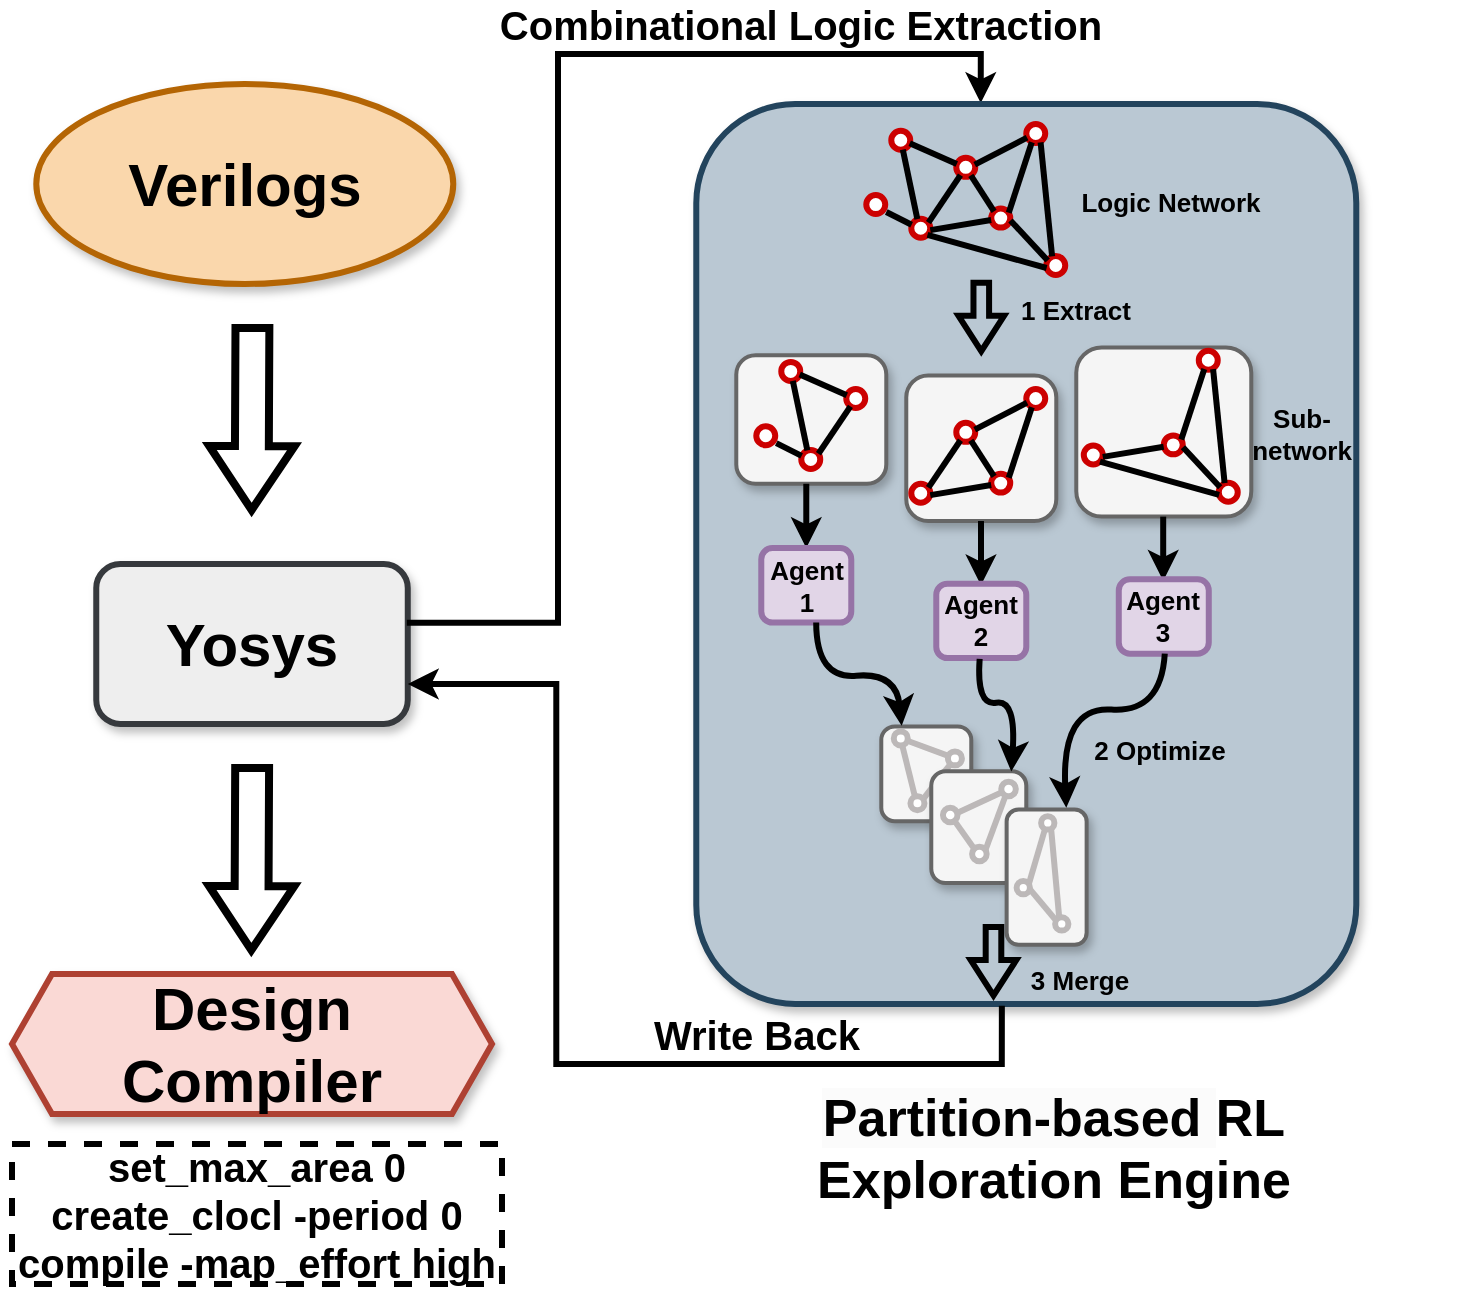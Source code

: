<mxfile version="24.6.2" type="github">
  <diagram name="第 1 页" id="HAvIKgZ25yOHQbioZGKh">
    <mxGraphModel dx="1263" dy="1622" grid="1" gridSize="10" guides="1" tooltips="1" connect="1" arrows="1" fold="1" page="1" pageScale="1" pageWidth="800" pageHeight="800" math="0" shadow="0">
      <root>
        <mxCell id="0" />
        <mxCell id="1" parent="0" />
        <mxCell id="fzru5klA7RKhJBc94vuA-1" value="&lt;font face=&quot;Helvetica&quot; size=&quot;1&quot; style=&quot;&quot;&gt;&lt;b style=&quot;font-size: 30px;&quot;&gt;Verilogs&lt;/b&gt;&lt;/font&gt;" style="ellipse;whiteSpace=wrap;html=1;fillColor=#fad7ac;strokeColor=#b46504;strokeWidth=3;shadow=1;" parent="1" vertex="1">
          <mxGeometry x="76.14" y="-675" width="208.5" height="100" as="geometry" />
        </mxCell>
        <mxCell id="fzru5klA7RKhJBc94vuA-6" value="&lt;font face=&quot;Helvetica&quot; size=&quot;1&quot;&gt;&lt;b style=&quot;font-size: 30px;&quot;&gt;Design Compiler&lt;/b&gt;&lt;/font&gt;" style="shape=hexagon;perimeter=hexagonPerimeter2;whiteSpace=wrap;html=1;fixedSize=1;strokeColor=#ae4132;fillColor=#fad9d5;strokeWidth=3;shadow=1;" parent="1" vertex="1">
          <mxGeometry x="64" y="-230" width="240" height="70" as="geometry" />
        </mxCell>
        <mxCell id="fzru5klA7RKhJBc94vuA-12" value="&lt;font face=&quot;Helvetica&quot; style=&quot;font-size: 20px;&quot;&gt;&lt;b style=&quot;&quot;&gt;set_max_area 0&lt;br&gt;create_clocl -period 0&lt;br&gt;compile -map_effort high&lt;/b&gt;&lt;/font&gt;" style="rounded=0;whiteSpace=wrap;html=1;dashed=1;perimeterSpacing=3;strokeWidth=3;" parent="1" vertex="1">
          <mxGeometry x="64.0" y="-145" width="245" height="70" as="geometry" />
        </mxCell>
        <mxCell id="-el-lTCZ7dYY3-WtjOfP-2" value="&lt;font size=&quot;1&quot; style=&quot;&quot;&gt;&lt;b style=&quot;font-size: 30px;&quot;&gt;Yosys&lt;/b&gt;&lt;/font&gt;" style="rounded=1;whiteSpace=wrap;html=1;fillColor=#eeeeee;strokeColor=#36393d;strokeWidth=3;shadow=1;" vertex="1" parent="1">
          <mxGeometry x="106.13" y="-435" width="155.75" height="80" as="geometry" />
        </mxCell>
        <mxCell id="-el-lTCZ7dYY3-WtjOfP-4" value="" style="shape=flexArrow;endArrow=classic;html=1;rounded=0;strokeWidth=4;endWidth=21.684;endSize=9.308;width=13.939;" edge="1" parent="1">
          <mxGeometry width="50" height="50" relative="1" as="geometry">
            <mxPoint x="184.22" y="-555" as="sourcePoint" />
            <mxPoint x="183.8" y="-460" as="targetPoint" />
          </mxGeometry>
        </mxCell>
        <mxCell id="-el-lTCZ7dYY3-WtjOfP-5" value="" style="shape=flexArrow;endArrow=classic;html=1;rounded=0;strokeWidth=4;endWidth=21.684;endSize=9.308;width=13.939;" edge="1" parent="1">
          <mxGeometry width="50" height="50" relative="1" as="geometry">
            <mxPoint x="184.08" y="-335" as="sourcePoint" />
            <mxPoint x="183.66" y="-240" as="targetPoint" />
          </mxGeometry>
        </mxCell>
        <mxCell id="-el-lTCZ7dYY3-WtjOfP-6" value="" style="endArrow=classic;html=1;rounded=0;strokeWidth=3;entryX=0.431;entryY=-0.001;entryDx=0;entryDy=0;entryPerimeter=0;edgeStyle=orthogonalEdgeStyle;exitX=0.997;exitY=0.367;exitDx=0;exitDy=0;exitPerimeter=0;" edge="1" parent="1" source="-el-lTCZ7dYY3-WtjOfP-2" target="-el-lTCZ7dYY3-WtjOfP-271">
          <mxGeometry width="50" height="50" relative="1" as="geometry">
            <mxPoint x="266.14" y="-405" as="sourcePoint" />
            <mxPoint x="336.14" y="-565" as="targetPoint" />
            <Array as="points">
              <mxPoint x="337" y="-406" />
              <mxPoint x="337" y="-690" />
              <mxPoint x="548" y="-690" />
            </Array>
          </mxGeometry>
        </mxCell>
        <mxCell id="-el-lTCZ7dYY3-WtjOfP-181" value="" style="group" vertex="1" connectable="0" parent="1">
          <mxGeometry x="426.14" y="-655" width="370" height="440" as="geometry" />
        </mxCell>
        <mxCell id="-el-lTCZ7dYY3-WtjOfP-271" value="" style="rounded=1;whiteSpace=wrap;html=1;fillColor=#bac8d3;strokeColor=#23445d;strokeWidth=3;shadow=1;" vertex="1" parent="-el-lTCZ7dYY3-WtjOfP-181">
          <mxGeometry x="-20" y="-10" width="330" height="450" as="geometry" />
        </mxCell>
        <mxCell id="-el-lTCZ7dYY3-WtjOfP-182" value="" style="rounded=1;whiteSpace=wrap;html=1;fillColor=#f5f5f5;fontColor=#333333;strokeColor=#666666;strokeWidth=2;shadow=1;" vertex="1" parent="-el-lTCZ7dYY3-WtjOfP-181">
          <mxGeometry x="170" y="111.692" width="87.5" height="84.615" as="geometry" />
        </mxCell>
        <mxCell id="-el-lTCZ7dYY3-WtjOfP-183" value="" style="rounded=1;whiteSpace=wrap;html=1;fillColor=#f5f5f5;fontColor=#333333;strokeColor=#666666;strokeWidth=2;shadow=1;" vertex="1" parent="-el-lTCZ7dYY3-WtjOfP-181">
          <mxGeometry x="85" y="125.738" width="75" height="72.769" as="geometry" />
        </mxCell>
        <mxCell id="-el-lTCZ7dYY3-WtjOfP-184" value="" style="rounded=1;whiteSpace=wrap;html=1;fillColor=#f5f5f5;fontColor=#333333;strokeColor=#666666;strokeWidth=2;shadow=1;" vertex="1" parent="-el-lTCZ7dYY3-WtjOfP-181">
          <mxGeometry y="115.585" width="75" height="64.308" as="geometry" />
        </mxCell>
        <mxCell id="-el-lTCZ7dYY3-WtjOfP-185" value="" style="ellipse;whiteSpace=wrap;html=1;aspect=fixed;strokeColor=#CC0000;strokeWidth=3;" vertex="1" parent="-el-lTCZ7dYY3-WtjOfP-181">
          <mxGeometry x="77.5" y="3.385" width="9.477" height="9.477" as="geometry" />
        </mxCell>
        <mxCell id="-el-lTCZ7dYY3-WtjOfP-186" value="" style="ellipse;whiteSpace=wrap;html=1;aspect=fixed;strokeColor=#CC0000;strokeWidth=3;" vertex="1" parent="-el-lTCZ7dYY3-WtjOfP-181">
          <mxGeometry x="87.5" y="47.385" width="9.477" height="9.477" as="geometry" />
        </mxCell>
        <mxCell id="-el-lTCZ7dYY3-WtjOfP-187" value="" style="ellipse;whiteSpace=wrap;html=1;aspect=fixed;strokeColor=#CC0000;strokeWidth=3;" vertex="1" parent="-el-lTCZ7dYY3-WtjOfP-181">
          <mxGeometry x="110.0" y="16.923" width="9.477" height="9.477" as="geometry" />
        </mxCell>
        <mxCell id="-el-lTCZ7dYY3-WtjOfP-188" value="" style="ellipse;whiteSpace=wrap;html=1;aspect=fixed;strokeColor=#CC0000;strokeWidth=3;" vertex="1" parent="-el-lTCZ7dYY3-WtjOfP-181">
          <mxGeometry x="127.5" y="42.308" width="9.477" height="9.477" as="geometry" />
        </mxCell>
        <mxCell id="-el-lTCZ7dYY3-WtjOfP-189" value="" style="ellipse;whiteSpace=wrap;html=1;aspect=fixed;strokeColor=#CC0000;strokeWidth=3;" vertex="1" parent="-el-lTCZ7dYY3-WtjOfP-181">
          <mxGeometry x="145.0" width="9.477" height="9.477" as="geometry" />
        </mxCell>
        <mxCell id="-el-lTCZ7dYY3-WtjOfP-190" value="" style="ellipse;whiteSpace=wrap;html=1;aspect=fixed;strokeColor=#CC0000;strokeWidth=3;" vertex="1" parent="-el-lTCZ7dYY3-WtjOfP-181">
          <mxGeometry x="155" y="66" width="9.477" height="9.477" as="geometry" />
        </mxCell>
        <mxCell id="-el-lTCZ7dYY3-WtjOfP-191" value="" style="ellipse;whiteSpace=wrap;html=1;aspect=fixed;strokeColor=#CC0000;strokeWidth=3;" vertex="1" parent="-el-lTCZ7dYY3-WtjOfP-181">
          <mxGeometry x="65.0" y="35.538" width="9.477" height="9.477" as="geometry" />
        </mxCell>
        <mxCell id="-el-lTCZ7dYY3-WtjOfP-192" value="" style="endArrow=none;html=1;rounded=0;strokeWidth=3;exitX=0.017;exitY=0.313;exitDx=0;exitDy=0;exitPerimeter=0;" edge="1" parent="-el-lTCZ7dYY3-WtjOfP-181" source="-el-lTCZ7dYY3-WtjOfP-186">
          <mxGeometry width="50" height="50" relative="1" as="geometry">
            <mxPoint x="62.5" y="60.923" as="sourcePoint" />
            <mxPoint x="75" y="44" as="targetPoint" />
          </mxGeometry>
        </mxCell>
        <mxCell id="-el-lTCZ7dYY3-WtjOfP-193" value="" style="endArrow=none;html=1;rounded=0;strokeWidth=3;exitX=0.321;exitY=0.022;exitDx=0;exitDy=0;exitPerimeter=0;entryX=0.609;entryY=1;entryDx=0;entryDy=0;entryPerimeter=0;" edge="1" parent="-el-lTCZ7dYY3-WtjOfP-181" source="-el-lTCZ7dYY3-WtjOfP-186" target="-el-lTCZ7dYY3-WtjOfP-185">
          <mxGeometry width="50" height="50" relative="1" as="geometry">
            <mxPoint x="95.25" y="24.708" as="sourcePoint" />
            <mxPoint x="82.5" y="16.923" as="targetPoint" />
          </mxGeometry>
        </mxCell>
        <mxCell id="-el-lTCZ7dYY3-WtjOfP-194" value="" style="endArrow=none;html=1;rounded=0;strokeWidth=3;exitX=0.027;exitY=0.324;exitDx=0;exitDy=0;exitPerimeter=0;entryX=0.974;entryY=0.663;entryDx=0;entryDy=0;entryPerimeter=0;" edge="1" parent="-el-lTCZ7dYY3-WtjOfP-181" source="-el-lTCZ7dYY3-WtjOfP-187" target="-el-lTCZ7dYY3-WtjOfP-185">
          <mxGeometry width="50" height="50" relative="1" as="geometry">
            <mxPoint x="100.25" y="21.323" as="sourcePoint" />
            <mxPoint x="87.5" y="13.538" as="targetPoint" />
          </mxGeometry>
        </mxCell>
        <mxCell id="-el-lTCZ7dYY3-WtjOfP-195" value="" style="endArrow=none;html=1;rounded=0;strokeWidth=3;exitX=0.906;exitY=0.204;exitDx=0;exitDy=0;exitPerimeter=0;" edge="1" parent="-el-lTCZ7dYY3-WtjOfP-181" source="-el-lTCZ7dYY3-WtjOfP-186" target="-el-lTCZ7dYY3-WtjOfP-187">
          <mxGeometry width="50" height="50" relative="1" as="geometry">
            <mxPoint x="92.75" y="58.554" as="sourcePoint" />
            <mxPoint x="80.0" y="50.769" as="targetPoint" />
          </mxGeometry>
        </mxCell>
        <mxCell id="-el-lTCZ7dYY3-WtjOfP-196" value="" style="endArrow=none;html=1;rounded=0;strokeWidth=3;exitX=1.003;exitY=0.597;exitDx=0;exitDy=0;exitPerimeter=0;entryX=-0.006;entryY=0.597;entryDx=0;entryDy=0;entryPerimeter=0;" edge="1" parent="-el-lTCZ7dYY3-WtjOfP-181" source="-el-lTCZ7dYY3-WtjOfP-186" target="-el-lTCZ7dYY3-WtjOfP-188">
          <mxGeometry width="50" height="50" relative="1" as="geometry">
            <mxPoint x="99.0" y="53.477" as="sourcePoint" />
            <mxPoint x="114.0" y="32.154" as="targetPoint" />
          </mxGeometry>
        </mxCell>
        <mxCell id="-el-lTCZ7dYY3-WtjOfP-197" value="" style="endArrow=none;html=1;rounded=0;strokeWidth=3;entryX=0;entryY=0;entryDx=0;entryDy=0;" edge="1" parent="-el-lTCZ7dYY3-WtjOfP-181" source="-el-lTCZ7dYY3-WtjOfP-187" target="-el-lTCZ7dYY3-WtjOfP-188">
          <mxGeometry width="50" height="50" relative="1" as="geometry">
            <mxPoint x="100" y="58.892" as="sourcePoint" />
            <mxPoint x="130.5" y="55.846" as="targetPoint" />
          </mxGeometry>
        </mxCell>
        <mxCell id="-el-lTCZ7dYY3-WtjOfP-198" value="" style="endArrow=none;html=1;rounded=0;strokeWidth=3;exitX=0.975;exitY=0.358;exitDx=0;exitDy=0;exitPerimeter=0;entryX=0.04;entryY=0.72;entryDx=0;entryDy=0;entryPerimeter=0;" edge="1" parent="-el-lTCZ7dYY3-WtjOfP-181" source="-el-lTCZ7dYY3-WtjOfP-187" target="-el-lTCZ7dYY3-WtjOfP-189">
          <mxGeometry width="50" height="50" relative="1" as="geometry">
            <mxPoint x="99.0" y="53.477" as="sourcePoint" />
            <mxPoint x="114.0" y="32.154" as="targetPoint" />
          </mxGeometry>
        </mxCell>
        <mxCell id="-el-lTCZ7dYY3-WtjOfP-199" value="" style="endArrow=none;html=1;rounded=0;strokeWidth=3;entryX=0.923;entryY=0.216;entryDx=0;entryDy=0;exitX=0.292;exitY=0.963;exitDx=0;exitDy=0;exitPerimeter=0;entryPerimeter=0;" edge="1" parent="-el-lTCZ7dYY3-WtjOfP-181" source="-el-lTCZ7dYY3-WtjOfP-189" target="-el-lTCZ7dYY3-WtjOfP-188">
          <mxGeometry width="50" height="50" relative="1" as="geometry">
            <mxPoint x="120.75" y="32.154" as="sourcePoint" />
            <mxPoint x="131.5" y="47.723" as="targetPoint" />
          </mxGeometry>
        </mxCell>
        <mxCell id="-el-lTCZ7dYY3-WtjOfP-200" value="" style="endArrow=none;html=1;rounded=0;strokeWidth=3;exitX=1.012;exitY=0.625;exitDx=0;exitDy=0;exitPerimeter=0;entryX=0.073;entryY=0.237;entryDx=0;entryDy=0;entryPerimeter=0;" edge="1" parent="-el-lTCZ7dYY3-WtjOfP-181" source="-el-lTCZ7dYY3-WtjOfP-188" target="-el-lTCZ7dYY3-WtjOfP-190">
          <mxGeometry width="50" height="50" relative="1" as="geometry">
            <mxPoint x="120.75" y="32.154" as="sourcePoint" />
            <mxPoint x="162.5" y="64.308" as="targetPoint" />
          </mxGeometry>
        </mxCell>
        <mxCell id="-el-lTCZ7dYY3-WtjOfP-201" value="" style="endArrow=none;html=1;rounded=0;strokeWidth=3;entryX=0.308;entryY=0.021;entryDx=0;entryDy=0;exitX=0.755;exitY=0.968;exitDx=0;exitDy=0;exitPerimeter=0;entryPerimeter=0;" edge="1" parent="-el-lTCZ7dYY3-WtjOfP-181" source="-el-lTCZ7dYY3-WtjOfP-189" target="-el-lTCZ7dYY3-WtjOfP-190">
          <mxGeometry width="50" height="50" relative="1" as="geometry">
            <mxPoint x="150.5" y="16.585" as="sourcePoint" />
            <mxPoint x="139.25" y="48.738" as="targetPoint" />
          </mxGeometry>
        </mxCell>
        <mxCell id="-el-lTCZ7dYY3-WtjOfP-202" value="" style="ellipse;whiteSpace=wrap;html=1;aspect=fixed;strokeColor=#CC0000;strokeWidth=3;" vertex="1" parent="-el-lTCZ7dYY3-WtjOfP-181">
          <mxGeometry x="22.5" y="118.969" width="9.477" height="9.477" as="geometry" />
        </mxCell>
        <mxCell id="-el-lTCZ7dYY3-WtjOfP-203" value="" style="ellipse;whiteSpace=wrap;html=1;aspect=fixed;strokeColor=#CC0000;strokeWidth=3;" vertex="1" parent="-el-lTCZ7dYY3-WtjOfP-181">
          <mxGeometry x="32.5" y="162.969" width="9.477" height="9.477" as="geometry" />
        </mxCell>
        <mxCell id="-el-lTCZ7dYY3-WtjOfP-204" value="" style="ellipse;whiteSpace=wrap;html=1;aspect=fixed;strokeColor=#CC0000;strokeWidth=3;" vertex="1" parent="-el-lTCZ7dYY3-WtjOfP-181">
          <mxGeometry x="55.0" y="132.508" width="9.477" height="9.477" as="geometry" />
        </mxCell>
        <mxCell id="-el-lTCZ7dYY3-WtjOfP-205" value="" style="ellipse;whiteSpace=wrap;html=1;aspect=fixed;strokeColor=#CC0000;strokeWidth=3;" vertex="1" parent="-el-lTCZ7dYY3-WtjOfP-181">
          <mxGeometry x="10.0" y="151.123" width="9.477" height="9.477" as="geometry" />
        </mxCell>
        <mxCell id="-el-lTCZ7dYY3-WtjOfP-206" value="" style="endArrow=none;html=1;rounded=0;strokeWidth=3;exitX=0.017;exitY=0.313;exitDx=0;exitDy=0;exitPerimeter=0;" edge="1" parent="-el-lTCZ7dYY3-WtjOfP-181" source="-el-lTCZ7dYY3-WtjOfP-203">
          <mxGeometry width="50" height="50" relative="1" as="geometry">
            <mxPoint x="7.5" y="176.508" as="sourcePoint" />
            <mxPoint x="20.0" y="159.585" as="targetPoint" />
          </mxGeometry>
        </mxCell>
        <mxCell id="-el-lTCZ7dYY3-WtjOfP-207" value="" style="endArrow=none;html=1;rounded=0;strokeWidth=3;exitX=0.321;exitY=0.022;exitDx=0;exitDy=0;exitPerimeter=0;entryX=0.609;entryY=1;entryDx=0;entryDy=0;entryPerimeter=0;" edge="1" parent="-el-lTCZ7dYY3-WtjOfP-181" source="-el-lTCZ7dYY3-WtjOfP-203" target="-el-lTCZ7dYY3-WtjOfP-202">
          <mxGeometry width="50" height="50" relative="1" as="geometry">
            <mxPoint x="40.25" y="140.292" as="sourcePoint" />
            <mxPoint x="27.5" y="132.508" as="targetPoint" />
          </mxGeometry>
        </mxCell>
        <mxCell id="-el-lTCZ7dYY3-WtjOfP-208" value="" style="endArrow=none;html=1;rounded=0;strokeWidth=3;exitX=0.027;exitY=0.324;exitDx=0;exitDy=0;exitPerimeter=0;entryX=0.974;entryY=0.663;entryDx=0;entryDy=0;entryPerimeter=0;" edge="1" parent="-el-lTCZ7dYY3-WtjOfP-181" source="-el-lTCZ7dYY3-WtjOfP-204" target="-el-lTCZ7dYY3-WtjOfP-202">
          <mxGeometry width="50" height="50" relative="1" as="geometry">
            <mxPoint x="45.25" y="136.908" as="sourcePoint" />
            <mxPoint x="32.5" y="129.123" as="targetPoint" />
          </mxGeometry>
        </mxCell>
        <mxCell id="-el-lTCZ7dYY3-WtjOfP-209" value="" style="endArrow=none;html=1;rounded=0;strokeWidth=3;exitX=0.906;exitY=0.204;exitDx=0;exitDy=0;exitPerimeter=0;" edge="1" parent="-el-lTCZ7dYY3-WtjOfP-181" source="-el-lTCZ7dYY3-WtjOfP-203" target="-el-lTCZ7dYY3-WtjOfP-204">
          <mxGeometry width="50" height="50" relative="1" as="geometry">
            <mxPoint x="37.75" y="174.138" as="sourcePoint" />
            <mxPoint x="25" y="166.354" as="targetPoint" />
          </mxGeometry>
        </mxCell>
        <mxCell id="-el-lTCZ7dYY3-WtjOfP-210" value="" style="endArrow=none;html=1;rounded=0;strokeWidth=3;exitX=1;exitY=1;exitDx=0;exitDy=0;entryX=0.018;entryY=0.633;entryDx=0;entryDy=0;entryPerimeter=0;" edge="1" parent="-el-lTCZ7dYY3-WtjOfP-181" source="-el-lTCZ7dYY3-WtjOfP-186" target="-el-lTCZ7dYY3-WtjOfP-190">
          <mxGeometry width="50" height="50" relative="1" as="geometry">
            <mxPoint x="100" y="58.892" as="sourcePoint" />
            <mxPoint x="167.5" y="67.692" as="targetPoint" />
          </mxGeometry>
        </mxCell>
        <mxCell id="-el-lTCZ7dYY3-WtjOfP-211" value="" style="ellipse;whiteSpace=wrap;html=1;aspect=fixed;strokeColor=#CC0000;strokeWidth=3;" vertex="1" parent="-el-lTCZ7dYY3-WtjOfP-181">
          <mxGeometry x="87.5" y="179.892" width="9.477" height="9.477" as="geometry" />
        </mxCell>
        <mxCell id="-el-lTCZ7dYY3-WtjOfP-212" value="" style="ellipse;whiteSpace=wrap;html=1;aspect=fixed;strokeColor=#CC0000;strokeWidth=3;" vertex="1" parent="-el-lTCZ7dYY3-WtjOfP-181">
          <mxGeometry x="110.0" y="149.431" width="9.477" height="9.477" as="geometry" />
        </mxCell>
        <mxCell id="-el-lTCZ7dYY3-WtjOfP-213" value="" style="ellipse;whiteSpace=wrap;html=1;aspect=fixed;strokeColor=#CC0000;strokeWidth=3;" vertex="1" parent="-el-lTCZ7dYY3-WtjOfP-181">
          <mxGeometry x="127.5" y="174.815" width="9.477" height="9.477" as="geometry" />
        </mxCell>
        <mxCell id="-el-lTCZ7dYY3-WtjOfP-214" value="" style="ellipse;whiteSpace=wrap;html=1;aspect=fixed;strokeColor=#CC0000;strokeWidth=3;" vertex="1" parent="-el-lTCZ7dYY3-WtjOfP-181">
          <mxGeometry x="145.0" y="132.508" width="9.477" height="9.477" as="geometry" />
        </mxCell>
        <mxCell id="-el-lTCZ7dYY3-WtjOfP-215" value="" style="endArrow=none;html=1;rounded=0;strokeWidth=3;exitX=0.906;exitY=0.204;exitDx=0;exitDy=0;exitPerimeter=0;" edge="1" parent="-el-lTCZ7dYY3-WtjOfP-181" source="-el-lTCZ7dYY3-WtjOfP-211" target="-el-lTCZ7dYY3-WtjOfP-212">
          <mxGeometry width="50" height="50" relative="1" as="geometry">
            <mxPoint x="92.75" y="191.062" as="sourcePoint" />
            <mxPoint x="80.0" y="183.277" as="targetPoint" />
          </mxGeometry>
        </mxCell>
        <mxCell id="-el-lTCZ7dYY3-WtjOfP-216" value="" style="endArrow=none;html=1;rounded=0;strokeWidth=3;exitX=1.003;exitY=0.597;exitDx=0;exitDy=0;exitPerimeter=0;entryX=-0.006;entryY=0.597;entryDx=0;entryDy=0;entryPerimeter=0;" edge="1" parent="-el-lTCZ7dYY3-WtjOfP-181" source="-el-lTCZ7dYY3-WtjOfP-211" target="-el-lTCZ7dYY3-WtjOfP-213">
          <mxGeometry width="50" height="50" relative="1" as="geometry">
            <mxPoint x="99.0" y="185.985" as="sourcePoint" />
            <mxPoint x="114.0" y="164.662" as="targetPoint" />
          </mxGeometry>
        </mxCell>
        <mxCell id="-el-lTCZ7dYY3-WtjOfP-217" value="" style="endArrow=none;html=1;rounded=0;strokeWidth=3;entryX=0;entryY=0;entryDx=0;entryDy=0;" edge="1" parent="-el-lTCZ7dYY3-WtjOfP-181" source="-el-lTCZ7dYY3-WtjOfP-212" target="-el-lTCZ7dYY3-WtjOfP-213">
          <mxGeometry width="50" height="50" relative="1" as="geometry">
            <mxPoint x="100" y="191.4" as="sourcePoint" />
            <mxPoint x="130.5" y="188.354" as="targetPoint" />
          </mxGeometry>
        </mxCell>
        <mxCell id="-el-lTCZ7dYY3-WtjOfP-218" value="" style="endArrow=none;html=1;rounded=0;strokeWidth=3;exitX=0.975;exitY=0.358;exitDx=0;exitDy=0;exitPerimeter=0;entryX=0.04;entryY=0.72;entryDx=0;entryDy=0;entryPerimeter=0;" edge="1" parent="-el-lTCZ7dYY3-WtjOfP-181" source="-el-lTCZ7dYY3-WtjOfP-212" target="-el-lTCZ7dYY3-WtjOfP-214">
          <mxGeometry width="50" height="50" relative="1" as="geometry">
            <mxPoint x="99.0" y="185.985" as="sourcePoint" />
            <mxPoint x="114.0" y="164.662" as="targetPoint" />
          </mxGeometry>
        </mxCell>
        <mxCell id="-el-lTCZ7dYY3-WtjOfP-219" value="" style="endArrow=none;html=1;rounded=0;strokeWidth=3;entryX=0.923;entryY=0.216;entryDx=0;entryDy=0;exitX=0.292;exitY=0.963;exitDx=0;exitDy=0;exitPerimeter=0;entryPerimeter=0;" edge="1" parent="-el-lTCZ7dYY3-WtjOfP-181" source="-el-lTCZ7dYY3-WtjOfP-214" target="-el-lTCZ7dYY3-WtjOfP-213">
          <mxGeometry width="50" height="50" relative="1" as="geometry">
            <mxPoint x="120.75" y="164.662" as="sourcePoint" />
            <mxPoint x="131.5" y="180.231" as="targetPoint" />
          </mxGeometry>
        </mxCell>
        <mxCell id="-el-lTCZ7dYY3-WtjOfP-220" value="" style="ellipse;whiteSpace=wrap;html=1;aspect=fixed;strokeColor=#CC0000;strokeWidth=3;" vertex="1" parent="-el-lTCZ7dYY3-WtjOfP-181">
          <mxGeometry x="173.75" y="160.769" width="9.477" height="9.477" as="geometry" />
        </mxCell>
        <mxCell id="-el-lTCZ7dYY3-WtjOfP-221" value="" style="ellipse;whiteSpace=wrap;html=1;aspect=fixed;strokeColor=#CC0000;strokeWidth=3;" vertex="1" parent="-el-lTCZ7dYY3-WtjOfP-181">
          <mxGeometry x="213.75" y="155.692" width="9.477" height="9.477" as="geometry" />
        </mxCell>
        <mxCell id="-el-lTCZ7dYY3-WtjOfP-222" value="" style="ellipse;whiteSpace=wrap;html=1;aspect=fixed;strokeColor=#CC0000;strokeWidth=3;" vertex="1" parent="-el-lTCZ7dYY3-WtjOfP-181">
          <mxGeometry x="231.25" y="113.385" width="9.477" height="9.477" as="geometry" />
        </mxCell>
        <mxCell id="-el-lTCZ7dYY3-WtjOfP-223" value="" style="ellipse;whiteSpace=wrap;html=1;aspect=fixed;strokeColor=#CC0000;strokeWidth=3;" vertex="1" parent="-el-lTCZ7dYY3-WtjOfP-181">
          <mxGeometry x="241.25" y="179.385" width="9.477" height="9.477" as="geometry" />
        </mxCell>
        <mxCell id="-el-lTCZ7dYY3-WtjOfP-224" value="" style="endArrow=none;html=1;rounded=0;strokeWidth=3;exitX=1.003;exitY=0.597;exitDx=0;exitDy=0;exitPerimeter=0;entryX=-0.006;entryY=0.597;entryDx=0;entryDy=0;entryPerimeter=0;" edge="1" parent="-el-lTCZ7dYY3-WtjOfP-181" source="-el-lTCZ7dYY3-WtjOfP-220" target="-el-lTCZ7dYY3-WtjOfP-221">
          <mxGeometry width="50" height="50" relative="1" as="geometry">
            <mxPoint x="185.25" y="166.862" as="sourcePoint" />
            <mxPoint x="200.25" y="145.538" as="targetPoint" />
          </mxGeometry>
        </mxCell>
        <mxCell id="-el-lTCZ7dYY3-WtjOfP-225" value="" style="endArrow=none;html=1;rounded=0;strokeWidth=3;entryX=0.923;entryY=0.216;entryDx=0;entryDy=0;exitX=0.292;exitY=0.963;exitDx=0;exitDy=0;exitPerimeter=0;entryPerimeter=0;" edge="1" parent="-el-lTCZ7dYY3-WtjOfP-181" source="-el-lTCZ7dYY3-WtjOfP-222" target="-el-lTCZ7dYY3-WtjOfP-221">
          <mxGeometry width="50" height="50" relative="1" as="geometry">
            <mxPoint x="207.0" y="145.538" as="sourcePoint" />
            <mxPoint x="217.75" y="161.108" as="targetPoint" />
          </mxGeometry>
        </mxCell>
        <mxCell id="-el-lTCZ7dYY3-WtjOfP-226" value="" style="endArrow=none;html=1;rounded=0;strokeWidth=3;exitX=1.012;exitY=0.625;exitDx=0;exitDy=0;exitPerimeter=0;entryX=0.073;entryY=0.237;entryDx=0;entryDy=0;entryPerimeter=0;" edge="1" parent="-el-lTCZ7dYY3-WtjOfP-181" source="-el-lTCZ7dYY3-WtjOfP-221" target="-el-lTCZ7dYY3-WtjOfP-223">
          <mxGeometry width="50" height="50" relative="1" as="geometry">
            <mxPoint x="207.0" y="145.538" as="sourcePoint" />
            <mxPoint x="248.75" y="177.692" as="targetPoint" />
          </mxGeometry>
        </mxCell>
        <mxCell id="-el-lTCZ7dYY3-WtjOfP-227" value="" style="endArrow=none;html=1;rounded=0;strokeWidth=3;entryX=0.308;entryY=0.021;entryDx=0;entryDy=0;exitX=0.755;exitY=0.968;exitDx=0;exitDy=0;exitPerimeter=0;entryPerimeter=0;" edge="1" parent="-el-lTCZ7dYY3-WtjOfP-181" source="-el-lTCZ7dYY3-WtjOfP-222" target="-el-lTCZ7dYY3-WtjOfP-223">
          <mxGeometry width="50" height="50" relative="1" as="geometry">
            <mxPoint x="236.75" y="129.969" as="sourcePoint" />
            <mxPoint x="225.5" y="162.123" as="targetPoint" />
          </mxGeometry>
        </mxCell>
        <mxCell id="-el-lTCZ7dYY3-WtjOfP-228" value="" style="endArrow=none;html=1;rounded=0;strokeWidth=3;exitX=1;exitY=1;exitDx=0;exitDy=0;entryX=0.018;entryY=0.633;entryDx=0;entryDy=0;entryPerimeter=0;" edge="1" parent="-el-lTCZ7dYY3-WtjOfP-181" source="-el-lTCZ7dYY3-WtjOfP-220" target="-el-lTCZ7dYY3-WtjOfP-223">
          <mxGeometry width="50" height="50" relative="1" as="geometry">
            <mxPoint x="186.25" y="172.277" as="sourcePoint" />
            <mxPoint x="253.75" y="181.077" as="targetPoint" />
          </mxGeometry>
        </mxCell>
        <mxCell id="-el-lTCZ7dYY3-WtjOfP-229" value="&lt;font size=&quot;1&quot; style=&quot;&quot;&gt;&lt;b style=&quot;font-size: 13px;&quot;&gt;Logic Network&lt;/b&gt;&lt;/font&gt;" style="text;html=1;align=center;verticalAlign=middle;whiteSpace=wrap;rounded=0;" vertex="1" parent="-el-lTCZ7dYY3-WtjOfP-181">
          <mxGeometry x="170.5" y="26.24" width="92.5" height="25.54" as="geometry" />
        </mxCell>
        <mxCell id="-el-lTCZ7dYY3-WtjOfP-230" value="" style="shape=flexArrow;endArrow=classic;html=1;rounded=0;strokeWidth=3;endWidth=11.998;endSize=4.894;width=5.806;" edge="1" parent="-el-lTCZ7dYY3-WtjOfP-181">
          <mxGeometry width="50" height="50" relative="1" as="geometry">
            <mxPoint x="122.5" y="77.846" as="sourcePoint" />
            <mxPoint x="122.5" y="115.077" as="targetPoint" />
          </mxGeometry>
        </mxCell>
        <mxCell id="-el-lTCZ7dYY3-WtjOfP-231" value="&lt;b style=&quot;&quot;&gt;&lt;font style=&quot;font-size: 13px;&quot;&gt;1 Extract&lt;/font&gt;&lt;/b&gt;" style="text;html=1;align=center;verticalAlign=middle;whiteSpace=wrap;rounded=0;" vertex="1" parent="-el-lTCZ7dYY3-WtjOfP-181">
          <mxGeometry x="138.49" y="88" width="61.51" height="10.15" as="geometry" />
        </mxCell>
        <mxCell id="-el-lTCZ7dYY3-WtjOfP-232" value="" style="endArrow=classic;html=1;rounded=0;strokeWidth=3;" edge="1" parent="-el-lTCZ7dYY3-WtjOfP-181">
          <mxGeometry width="50" height="50" relative="1" as="geometry">
            <mxPoint x="35" y="179.892" as="sourcePoint" />
            <mxPoint x="35" y="212.046" as="targetPoint" />
          </mxGeometry>
        </mxCell>
        <mxCell id="-el-lTCZ7dYY3-WtjOfP-233" value="" style="endArrow=classic;html=1;rounded=0;strokeWidth=3;" edge="1" parent="-el-lTCZ7dYY3-WtjOfP-181">
          <mxGeometry width="50" height="50" relative="1" as="geometry">
            <mxPoint x="122.352" y="198.508" as="sourcePoint" />
            <mxPoint x="122.352" y="230.662" as="targetPoint" />
          </mxGeometry>
        </mxCell>
        <mxCell id="-el-lTCZ7dYY3-WtjOfP-234" value="" style="endArrow=classic;html=1;rounded=0;strokeWidth=3;" edge="1" parent="-el-lTCZ7dYY3-WtjOfP-181">
          <mxGeometry width="50" height="50" relative="1" as="geometry">
            <mxPoint x="213.455" y="196.308" as="sourcePoint" />
            <mxPoint x="213.455" y="228.462" as="targetPoint" />
          </mxGeometry>
        </mxCell>
        <mxCell id="-el-lTCZ7dYY3-WtjOfP-235" value="&lt;font size=&quot;1&quot; style=&quot;&quot;&gt;&lt;b style=&quot;font-size: 13px;&quot;&gt;Agent 1&lt;/b&gt;&lt;/font&gt;" style="rounded=1;whiteSpace=wrap;html=1;fillColor=#e1d5e7;strokeColor=#9673a6;strokeWidth=3;" vertex="1" parent="-el-lTCZ7dYY3-WtjOfP-181">
          <mxGeometry x="12.5" y="212.046" width="45" height="37.231" as="geometry" />
        </mxCell>
        <mxCell id="-el-lTCZ7dYY3-WtjOfP-236" value="&lt;font size=&quot;1&quot; style=&quot;&quot;&gt;&lt;b style=&quot;font-size: 13px;&quot;&gt;Agent 3&lt;/b&gt;&lt;/font&gt;" style="rounded=1;whiteSpace=wrap;html=1;fillColor=#e1d5e7;strokeColor=#9673a6;strokeWidth=3;" vertex="1" parent="-el-lTCZ7dYY3-WtjOfP-181">
          <mxGeometry x="191.25" y="227.615" width="45" height="37.231" as="geometry" />
        </mxCell>
        <mxCell id="-el-lTCZ7dYY3-WtjOfP-237" value="&lt;font size=&quot;1&quot; style=&quot;&quot;&gt;&lt;b style=&quot;font-size: 13px;&quot;&gt;Agent 2&lt;/b&gt;&lt;/font&gt;" style="rounded=1;whiteSpace=wrap;html=1;fillColor=#e1d5e7;strokeColor=#9673a6;strokeWidth=3;" vertex="1" parent="-el-lTCZ7dYY3-WtjOfP-181">
          <mxGeometry x="100" y="229.815" width="45" height="37.231" as="geometry" />
        </mxCell>
        <mxCell id="-el-lTCZ7dYY3-WtjOfP-238" value="&lt;font size=&quot;1&quot; style=&quot;&quot;&gt;&lt;b style=&quot;font-size: 13px;&quot;&gt;Sub-network&lt;/b&gt;&lt;/font&gt;" style="text;html=1;align=center;verticalAlign=middle;whiteSpace=wrap;rounded=0;" vertex="1" parent="-el-lTCZ7dYY3-WtjOfP-181">
          <mxGeometry x="263.0" y="149.431" width="40.0" height="10.154" as="geometry" />
        </mxCell>
        <mxCell id="-el-lTCZ7dYY3-WtjOfP-239" value="" style="group" vertex="1" connectable="0" parent="-el-lTCZ7dYY3-WtjOfP-181">
          <mxGeometry x="65.0" y="301.231" width="127.5" height="109.198" as="geometry" />
        </mxCell>
        <mxCell id="-el-lTCZ7dYY3-WtjOfP-240" value="" style="rounded=1;whiteSpace=wrap;html=1;fillColor=#f5f5f5;fontColor=#333333;strokeColor=#666666;strokeWidth=2;shadow=1;" vertex="1" parent="-el-lTCZ7dYY3-WtjOfP-239">
          <mxGeometry x="7.5" width="45" height="47.385" as="geometry" />
        </mxCell>
        <mxCell id="-el-lTCZ7dYY3-WtjOfP-241" value="" style="ellipse;whiteSpace=wrap;html=1;aspect=fixed;strokeColor=#bcb8b8;strokeWidth=3;" vertex="1" parent="-el-lTCZ7dYY3-WtjOfP-239">
          <mxGeometry x="13.75" y="2.494" width="6.983" height="6.983" as="geometry" />
        </mxCell>
        <mxCell id="-el-lTCZ7dYY3-WtjOfP-242" value="" style="ellipse;whiteSpace=wrap;html=1;aspect=fixed;strokeColor=#bcb8b8;strokeWidth=3;" vertex="1" parent="-el-lTCZ7dYY3-WtjOfP-239">
          <mxGeometry x="22.083" y="34.915" width="6.983" height="6.983" as="geometry" />
        </mxCell>
        <mxCell id="-el-lTCZ7dYY3-WtjOfP-243" value="" style="ellipse;whiteSpace=wrap;html=1;aspect=fixed;strokeColor=#bcb8b8;strokeWidth=3;" vertex="1" parent="-el-lTCZ7dYY3-WtjOfP-239">
          <mxGeometry x="40.833" y="12.47" width="6.983" height="6.983" as="geometry" />
        </mxCell>
        <mxCell id="-el-lTCZ7dYY3-WtjOfP-244" value="" style="endArrow=none;html=1;rounded=0;strokeWidth=3;exitX=0.321;exitY=0.022;exitDx=0;exitDy=0;exitPerimeter=0;entryX=0.609;entryY=1;entryDx=0;entryDy=0;entryPerimeter=0;strokeColor=#bcb8b8;" edge="1" parent="-el-lTCZ7dYY3-WtjOfP-239" source="-el-lTCZ7dYY3-WtjOfP-242" target="-el-lTCZ7dYY3-WtjOfP-241">
          <mxGeometry width="50" height="50" relative="1" as="geometry">
            <mxPoint x="28.542" y="18.206" as="sourcePoint" />
            <mxPoint x="17.917" y="12.47" as="targetPoint" />
          </mxGeometry>
        </mxCell>
        <mxCell id="-el-lTCZ7dYY3-WtjOfP-245" value="" style="endArrow=none;html=1;rounded=0;strokeWidth=3;exitX=0.027;exitY=0.324;exitDx=0;exitDy=0;exitPerimeter=0;entryX=0.974;entryY=0.663;entryDx=0;entryDy=0;entryPerimeter=0;strokeColor=#bcb8b8;" edge="1" parent="-el-lTCZ7dYY3-WtjOfP-239" source="-el-lTCZ7dYY3-WtjOfP-243" target="-el-lTCZ7dYY3-WtjOfP-241">
          <mxGeometry width="50" height="50" relative="1" as="geometry">
            <mxPoint x="32.708" y="15.712" as="sourcePoint" />
            <mxPoint x="22.083" y="9.976" as="targetPoint" />
          </mxGeometry>
        </mxCell>
        <mxCell id="-el-lTCZ7dYY3-WtjOfP-246" value="" style="endArrow=none;html=1;rounded=0;strokeWidth=3;exitX=0.906;exitY=0.204;exitDx=0;exitDy=0;exitPerimeter=0;strokeColor=#bcb8b8;" edge="1" parent="-el-lTCZ7dYY3-WtjOfP-239" source="-el-lTCZ7dYY3-WtjOfP-242" target="-el-lTCZ7dYY3-WtjOfP-243">
          <mxGeometry width="50" height="50" relative="1" as="geometry">
            <mxPoint x="26.458" y="43.145" as="sourcePoint" />
            <mxPoint x="15.833" y="37.409" as="targetPoint" />
          </mxGeometry>
        </mxCell>
        <mxCell id="-el-lTCZ7dYY3-WtjOfP-247" value="" style="rounded=1;whiteSpace=wrap;html=1;fillColor=#f5f5f5;fontColor=#333333;strokeColor=#666666;strokeWidth=2;shadow=1;" vertex="1" parent="-el-lTCZ7dYY3-WtjOfP-239">
          <mxGeometry x="32.5" y="22.447" width="47.5" height="55.846" as="geometry" />
        </mxCell>
        <mxCell id="-el-lTCZ7dYY3-WtjOfP-248" value="" style="ellipse;whiteSpace=wrap;html=1;aspect=fixed;strokeColor=#BCB8B8;strokeWidth=3;" vertex="1" parent="-el-lTCZ7dYY3-WtjOfP-239">
          <mxGeometry x="38.333" y="40.629" width="7.273" height="7.273" as="geometry" />
        </mxCell>
        <mxCell id="-el-lTCZ7dYY3-WtjOfP-249" value="" style="ellipse;whiteSpace=wrap;html=1;aspect=fixed;strokeColor=#BCB8B8;strokeWidth=3;" vertex="1" parent="-el-lTCZ7dYY3-WtjOfP-239">
          <mxGeometry x="52.917" y="60.11" width="7.273" height="7.273" as="geometry" />
        </mxCell>
        <mxCell id="-el-lTCZ7dYY3-WtjOfP-250" value="" style="ellipse;whiteSpace=wrap;html=1;aspect=fixed;strokeColor=#BCB8B8;strokeWidth=3;" vertex="1" parent="-el-lTCZ7dYY3-WtjOfP-239">
          <mxGeometry x="67.5" y="27.642" width="7.273" height="7.273" as="geometry" />
        </mxCell>
        <mxCell id="-el-lTCZ7dYY3-WtjOfP-251" value="" style="endArrow=none;html=1;rounded=0;strokeWidth=3;entryX=0;entryY=0;entryDx=0;entryDy=0;strokeColor=#BCB8B8;" edge="1" parent="-el-lTCZ7dYY3-WtjOfP-239" source="-el-lTCZ7dYY3-WtjOfP-248" target="-el-lTCZ7dYY3-WtjOfP-249">
          <mxGeometry width="50" height="50" relative="1" as="geometry">
            <mxPoint x="30" y="72.838" as="sourcePoint" />
            <mxPoint x="55.417" y="70.5" as="targetPoint" />
          </mxGeometry>
        </mxCell>
        <mxCell id="-el-lTCZ7dYY3-WtjOfP-252" value="" style="endArrow=none;html=1;rounded=0;strokeWidth=3;exitX=0.975;exitY=0.358;exitDx=0;exitDy=0;exitPerimeter=0;entryX=0.04;entryY=0.72;entryDx=0;entryDy=0;entryPerimeter=0;strokeColor=#BCB8B8;" edge="1" parent="-el-lTCZ7dYY3-WtjOfP-239" source="-el-lTCZ7dYY3-WtjOfP-248" target="-el-lTCZ7dYY3-WtjOfP-250">
          <mxGeometry width="50" height="50" relative="1" as="geometry">
            <mxPoint x="29.167" y="68.682" as="sourcePoint" />
            <mxPoint x="41.667" y="52.318" as="targetPoint" />
          </mxGeometry>
        </mxCell>
        <mxCell id="-el-lTCZ7dYY3-WtjOfP-253" value="" style="endArrow=none;html=1;rounded=0;strokeWidth=3;entryX=0.923;entryY=0.216;entryDx=0;entryDy=0;exitX=0.292;exitY=0.963;exitDx=0;exitDy=0;exitPerimeter=0;entryPerimeter=0;strokeColor=#BCB8B8;" edge="1" parent="-el-lTCZ7dYY3-WtjOfP-239" source="-el-lTCZ7dYY3-WtjOfP-250" target="-el-lTCZ7dYY3-WtjOfP-249">
          <mxGeometry width="50" height="50" relative="1" as="geometry">
            <mxPoint x="47.292" y="52.318" as="sourcePoint" />
            <mxPoint x="56.25" y="64.266" as="targetPoint" />
          </mxGeometry>
        </mxCell>
        <mxCell id="-el-lTCZ7dYY3-WtjOfP-254" value="" style="group" vertex="1" connectable="0" parent="-el-lTCZ7dYY3-WtjOfP-239">
          <mxGeometry x="75.175" y="44.89" width="37.5" height="64.308" as="geometry" />
        </mxCell>
        <mxCell id="-el-lTCZ7dYY3-WtjOfP-255" value="" style="rounded=1;whiteSpace=wrap;html=1;fillColor=#f5f5f5;fontColor=#333333;strokeColor=#666666;strokeWidth=2;shadow=1;" vertex="1" parent="-el-lTCZ7dYY3-WtjOfP-254">
          <mxGeometry x="-5.0" y="-3.385" width="40.0" height="67.692" as="geometry" />
        </mxCell>
        <mxCell id="-el-lTCZ7dYY3-WtjOfP-256" value="" style="ellipse;whiteSpace=wrap;html=1;aspect=fixed;strokeColor=#BCB8B8;strokeWidth=3;" vertex="1" parent="-el-lTCZ7dYY3-WtjOfP-254">
          <mxGeometry y="32.406" width="6.634" height="6.634" as="geometry" />
        </mxCell>
        <mxCell id="-el-lTCZ7dYY3-WtjOfP-257" value="" style="ellipse;whiteSpace=wrap;html=1;aspect=fixed;strokeColor=#BCB8B8;strokeWidth=3;" vertex="1" parent="-el-lTCZ7dYY3-WtjOfP-254">
          <mxGeometry x="12.25" width="6.634" height="6.634" as="geometry" />
        </mxCell>
        <mxCell id="-el-lTCZ7dYY3-WtjOfP-258" value="" style="ellipse;whiteSpace=wrap;html=1;aspect=fixed;strokeColor=#BCB8B8;strokeWidth=3;" vertex="1" parent="-el-lTCZ7dYY3-WtjOfP-254">
          <mxGeometry x="19.25" y="50.553" width="6.634" height="6.634" as="geometry" />
        </mxCell>
        <mxCell id="-el-lTCZ7dYY3-WtjOfP-259" value="" style="endArrow=none;html=1;rounded=0;strokeWidth=3;entryX=0.923;entryY=0.216;entryDx=0;entryDy=0;exitX=0.292;exitY=0.963;exitDx=0;exitDy=0;exitPerimeter=0;entryPerimeter=0;strokeColor=#BCB8B8;" edge="1" parent="-el-lTCZ7dYY3-WtjOfP-254" source="-el-lTCZ7dYY3-WtjOfP-257" target="-el-lTCZ7dYY3-WtjOfP-256">
          <mxGeometry width="50" height="50" relative="1" as="geometry">
            <mxPoint x="-4.725" y="24.628" as="sourcePoint" />
            <mxPoint x="2.8" y="36.554" as="targetPoint" />
          </mxGeometry>
        </mxCell>
        <mxCell id="-el-lTCZ7dYY3-WtjOfP-260" value="" style="endArrow=none;html=1;rounded=0;strokeWidth=3;exitX=1.012;exitY=0.625;exitDx=0;exitDy=0;exitPerimeter=0;entryX=0.073;entryY=0.237;entryDx=0;entryDy=0;entryPerimeter=0;strokeColor=#BCB8B8;" edge="1" parent="-el-lTCZ7dYY3-WtjOfP-254" source="-el-lTCZ7dYY3-WtjOfP-256" target="-el-lTCZ7dYY3-WtjOfP-258">
          <mxGeometry width="50" height="50" relative="1" as="geometry">
            <mxPoint x="-4.725" y="24.628" as="sourcePoint" />
            <mxPoint x="24.5" y="49.257" as="targetPoint" />
          </mxGeometry>
        </mxCell>
        <mxCell id="-el-lTCZ7dYY3-WtjOfP-261" value="" style="endArrow=none;html=1;rounded=0;strokeWidth=3;entryX=0.308;entryY=0.021;entryDx=0;entryDy=0;exitX=0.755;exitY=0.968;exitDx=0;exitDy=0;exitPerimeter=0;entryPerimeter=0;strokeColor=#BCB8B8;" edge="1" parent="-el-lTCZ7dYY3-WtjOfP-254" source="-el-lTCZ7dYY3-WtjOfP-257" target="-el-lTCZ7dYY3-WtjOfP-258">
          <mxGeometry width="50" height="50" relative="1" as="geometry">
            <mxPoint x="16.1" y="12.703" as="sourcePoint" />
            <mxPoint x="8.225" y="37.332" as="targetPoint" />
          </mxGeometry>
        </mxCell>
        <mxCell id="-el-lTCZ7dYY3-WtjOfP-270" value="" style="shape=flexArrow;endArrow=classic;html=1;rounded=0;strokeWidth=3;endWidth=11.998;endSize=4.894;width=5.806;" edge="1" parent="-el-lTCZ7dYY3-WtjOfP-239">
          <mxGeometry width="50" height="50" relative="1" as="geometry">
            <mxPoint x="63.609" y="98.767" as="sourcePoint" />
            <mxPoint x="63.609" y="135.998" as="targetPoint" />
          </mxGeometry>
        </mxCell>
        <mxCell id="-el-lTCZ7dYY3-WtjOfP-262" value="" style="curved=1;endArrow=classic;html=1;rounded=0;strokeWidth=3;entryX=0.227;entryY=-0.008;entryDx=0;entryDy=0;entryPerimeter=0;exitX=0.61;exitY=0.999;exitDx=0;exitDy=0;exitPerimeter=0;" edge="1" parent="-el-lTCZ7dYY3-WtjOfP-181" source="-el-lTCZ7dYY3-WtjOfP-235" target="-el-lTCZ7dYY3-WtjOfP-240">
          <mxGeometry width="50" height="50" relative="1" as="geometry">
            <mxPoint x="40.0" y="250.462" as="sourcePoint" />
            <mxPoint x="77.5" y="199.692" as="targetPoint" />
            <Array as="points">
              <mxPoint x="40.0" y="277.538" />
              <mxPoint x="80.0" y="274.154" />
            </Array>
          </mxGeometry>
        </mxCell>
        <mxCell id="-el-lTCZ7dYY3-WtjOfP-263" value="" style="curved=1;endArrow=classic;html=1;rounded=0;strokeWidth=3;entryX=0.842;entryY=0.002;entryDx=0;entryDy=0;entryPerimeter=0;exitX=0.482;exitY=1.01;exitDx=0;exitDy=0;exitPerimeter=0;" edge="1" parent="-el-lTCZ7dYY3-WtjOfP-181" source="-el-lTCZ7dYY3-WtjOfP-237" target="-el-lTCZ7dYY3-WtjOfP-247">
          <mxGeometry width="50" height="50" relative="1" as="geometry">
            <mxPoint x="122.5" y="267.385" as="sourcePoint" />
            <mxPoint x="161.75" y="316.631" as="targetPoint" />
            <Array as="points">
              <mxPoint x="120" y="291.077" />
              <mxPoint x="140" y="287.692" />
            </Array>
          </mxGeometry>
        </mxCell>
        <mxCell id="-el-lTCZ7dYY3-WtjOfP-264" value="" style="curved=1;endArrow=classic;html=1;rounded=0;strokeWidth=3;exitX=0.482;exitY=1.01;exitDx=0;exitDy=0;exitPerimeter=0;" edge="1" parent="-el-lTCZ7dYY3-WtjOfP-181">
          <mxGeometry width="50" height="50" relative="1" as="geometry">
            <mxPoint x="214.25" y="264.846" as="sourcePoint" />
            <mxPoint x="165" y="341.846" as="targetPoint" />
            <Array as="points">
              <mxPoint x="212.5" y="294.462" />
              <mxPoint x="162.5" y="291.077" />
            </Array>
          </mxGeometry>
        </mxCell>
        <mxCell id="-el-lTCZ7dYY3-WtjOfP-265" value="&lt;b style=&quot;&quot;&gt;&lt;font style=&quot;font-size: 13px;&quot;&gt;3 Merge&lt;/font&gt;&lt;/b&gt;" style="text;html=1;align=center;verticalAlign=middle;whiteSpace=wrap;rounded=0;" vertex="1" parent="-el-lTCZ7dYY3-WtjOfP-181">
          <mxGeometry x="144.75" y="423.077" width="53.5" height="10.154" as="geometry" />
        </mxCell>
        <mxCell id="-el-lTCZ7dYY3-WtjOfP-267" value="&lt;font size=&quot;1&quot; style=&quot;&quot;&gt;&lt;b style=&quot;font-size: 13px;&quot;&gt;2 Optimize&lt;/b&gt;&lt;/font&gt;" style="text;html=1;align=center;verticalAlign=middle;whiteSpace=wrap;rounded=0;" vertex="1" parent="-el-lTCZ7dYY3-WtjOfP-181">
          <mxGeometry x="173.75" y="308" width="76.25" height="10.15" as="geometry" />
        </mxCell>
        <mxCell id="-el-lTCZ7dYY3-WtjOfP-274" value="" style="endArrow=classic;html=1;rounded=0;strokeWidth=3;entryX=1;entryY=0.75;entryDx=0;entryDy=0;edgeStyle=orthogonalEdgeStyle;exitX=0.463;exitY=1.002;exitDx=0;exitDy=0;exitPerimeter=0;" edge="1" parent="1" source="-el-lTCZ7dYY3-WtjOfP-271" target="-el-lTCZ7dYY3-WtjOfP-2">
          <mxGeometry width="50" height="50" relative="1" as="geometry">
            <mxPoint x="566.14" y="115" as="sourcePoint" />
            <mxPoint x="593.14" y="-145" as="targetPoint" />
            <Array as="points">
              <mxPoint x="559.14" y="-185" />
              <mxPoint x="336.14" y="-185" />
              <mxPoint x="336.14" y="-375" />
            </Array>
          </mxGeometry>
        </mxCell>
        <mxCell id="-el-lTCZ7dYY3-WtjOfP-275" value="&lt;font size=&quot;1&quot; style=&quot;&quot;&gt;&lt;b style=&quot;font-size: 20px;&quot;&gt;Combinational&amp;nbsp;Logic Extraction&lt;/b&gt;&lt;/font&gt;" style="text;html=1;align=center;verticalAlign=middle;whiteSpace=wrap;rounded=0;" vertex="1" parent="1">
          <mxGeometry x="261.88" y="-710" width="392.5" height="10.15" as="geometry" />
        </mxCell>
        <mxCell id="-el-lTCZ7dYY3-WtjOfP-276" value="&lt;font size=&quot;1&quot; style=&quot;&quot;&gt;&lt;b style=&quot;font-size: 20px;&quot;&gt;Write Back&lt;/b&gt;&lt;/font&gt;" style="text;html=1;align=center;verticalAlign=middle;whiteSpace=wrap;rounded=0;" vertex="1" parent="1">
          <mxGeometry x="240" y="-205" width="392.5" height="10.15" as="geometry" />
        </mxCell>
        <mxCell id="-el-lTCZ7dYY3-WtjOfP-283" value="&lt;font style=&quot;font-size: 26px;&quot;&gt;&lt;b style=&quot;forced-color-adjust: none; color: rgb(0, 0, 0); font-family: Helvetica; font-style: normal; font-variant-ligatures: normal; font-variant-caps: normal; letter-spacing: normal; orphans: 2; text-indent: 0px; text-transform: none; widows: 2; word-spacing: 0px; -webkit-text-stroke-width: 0px; white-space: normal; background-color: rgb(251, 251, 251); text-decoration-thickness: initial; text-decoration-style: initial; text-decoration-color: initial;&quot;&gt;Partition-based&amp;nbsp;&lt;/b&gt;&lt;b style=&quot;&quot;&gt;RL Exploration Engine&lt;/b&gt;&lt;/font&gt;" style="text;whiteSpace=wrap;html=1;align=center;" vertex="1" parent="1">
          <mxGeometry x="400" y="-180" width="370" height="60" as="geometry" />
        </mxCell>
      </root>
    </mxGraphModel>
  </diagram>
</mxfile>
